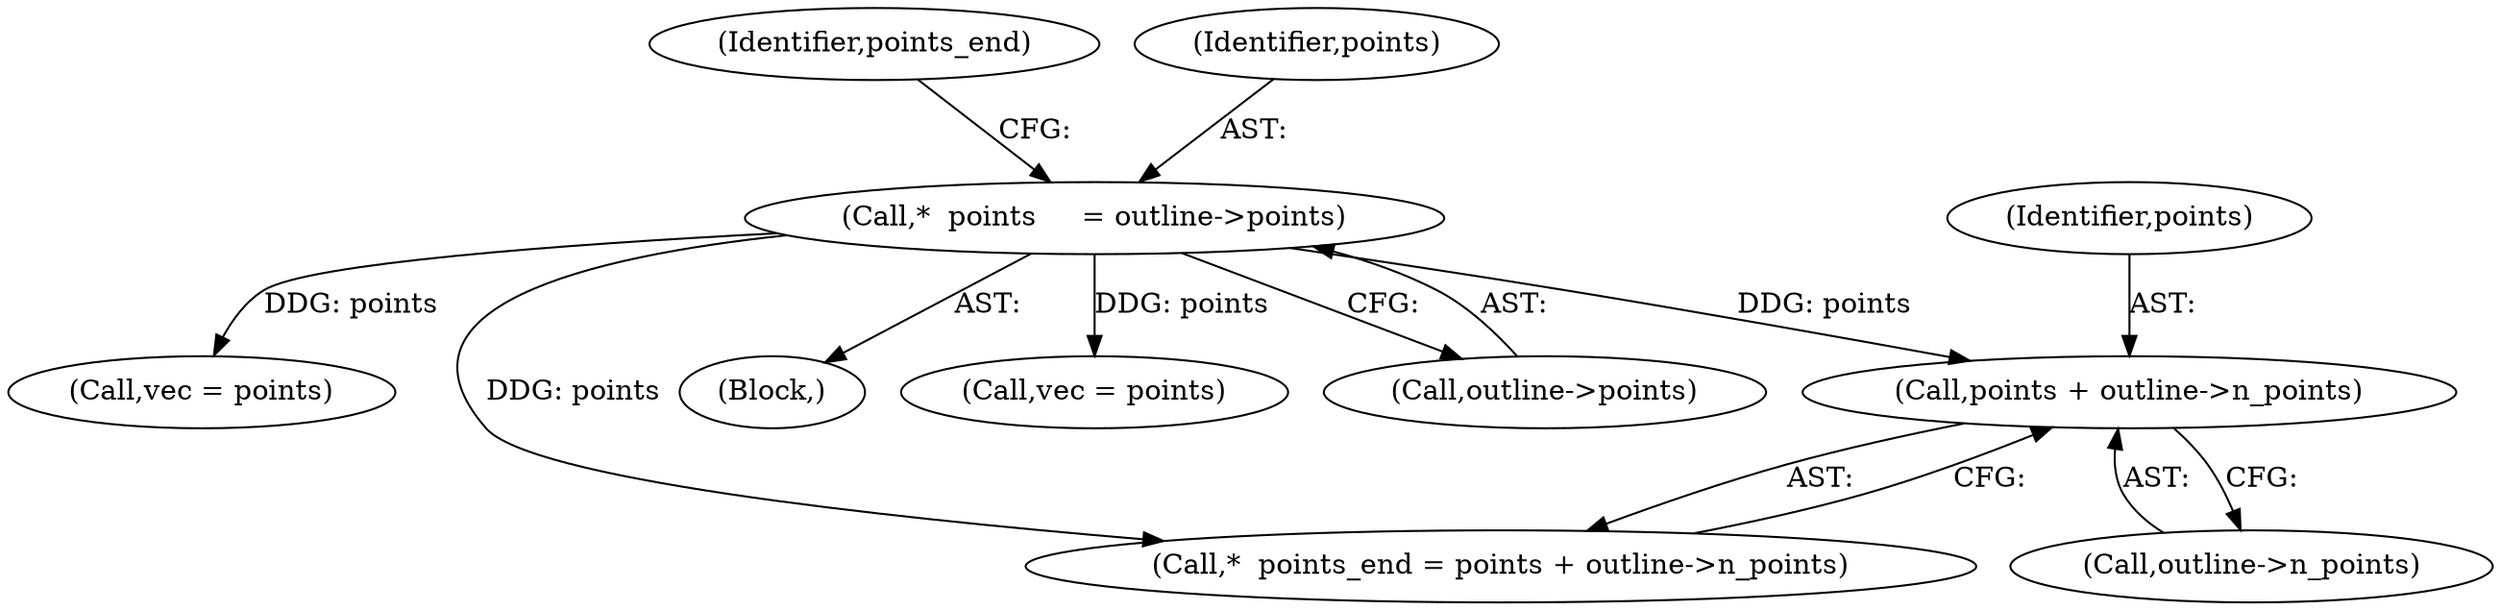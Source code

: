 digraph "0_savannah_6305b869d86ff415a33576df6d43729673c66eee_0@pointer" {
"1000494" [label="(Call,points + outline->n_points)"];
"1000486" [label="(Call,*  points     = outline->points)"];
"1000495" [label="(Identifier,points)"];
"1000496" [label="(Call,outline->n_points)"];
"1000494" [label="(Call,points + outline->n_points)"];
"1000519" [label="(Call,vec = points)"];
"1000493" [label="(Identifier,points_end)"];
"1000492" [label="(Call,*  points_end = points + outline->n_points)"];
"1000484" [label="(Block,)"];
"1000486" [label="(Call,*  points     = outline->points)"];
"1000487" [label="(Identifier,points)"];
"1000503" [label="(Call,vec = points)"];
"1000488" [label="(Call,outline->points)"];
"1000494" -> "1000492"  [label="AST: "];
"1000494" -> "1000496"  [label="CFG: "];
"1000495" -> "1000494"  [label="AST: "];
"1000496" -> "1000494"  [label="AST: "];
"1000492" -> "1000494"  [label="CFG: "];
"1000486" -> "1000494"  [label="DDG: points"];
"1000486" -> "1000484"  [label="AST: "];
"1000486" -> "1000488"  [label="CFG: "];
"1000487" -> "1000486"  [label="AST: "];
"1000488" -> "1000486"  [label="AST: "];
"1000493" -> "1000486"  [label="CFG: "];
"1000486" -> "1000492"  [label="DDG: points"];
"1000486" -> "1000503"  [label="DDG: points"];
"1000486" -> "1000519"  [label="DDG: points"];
}
